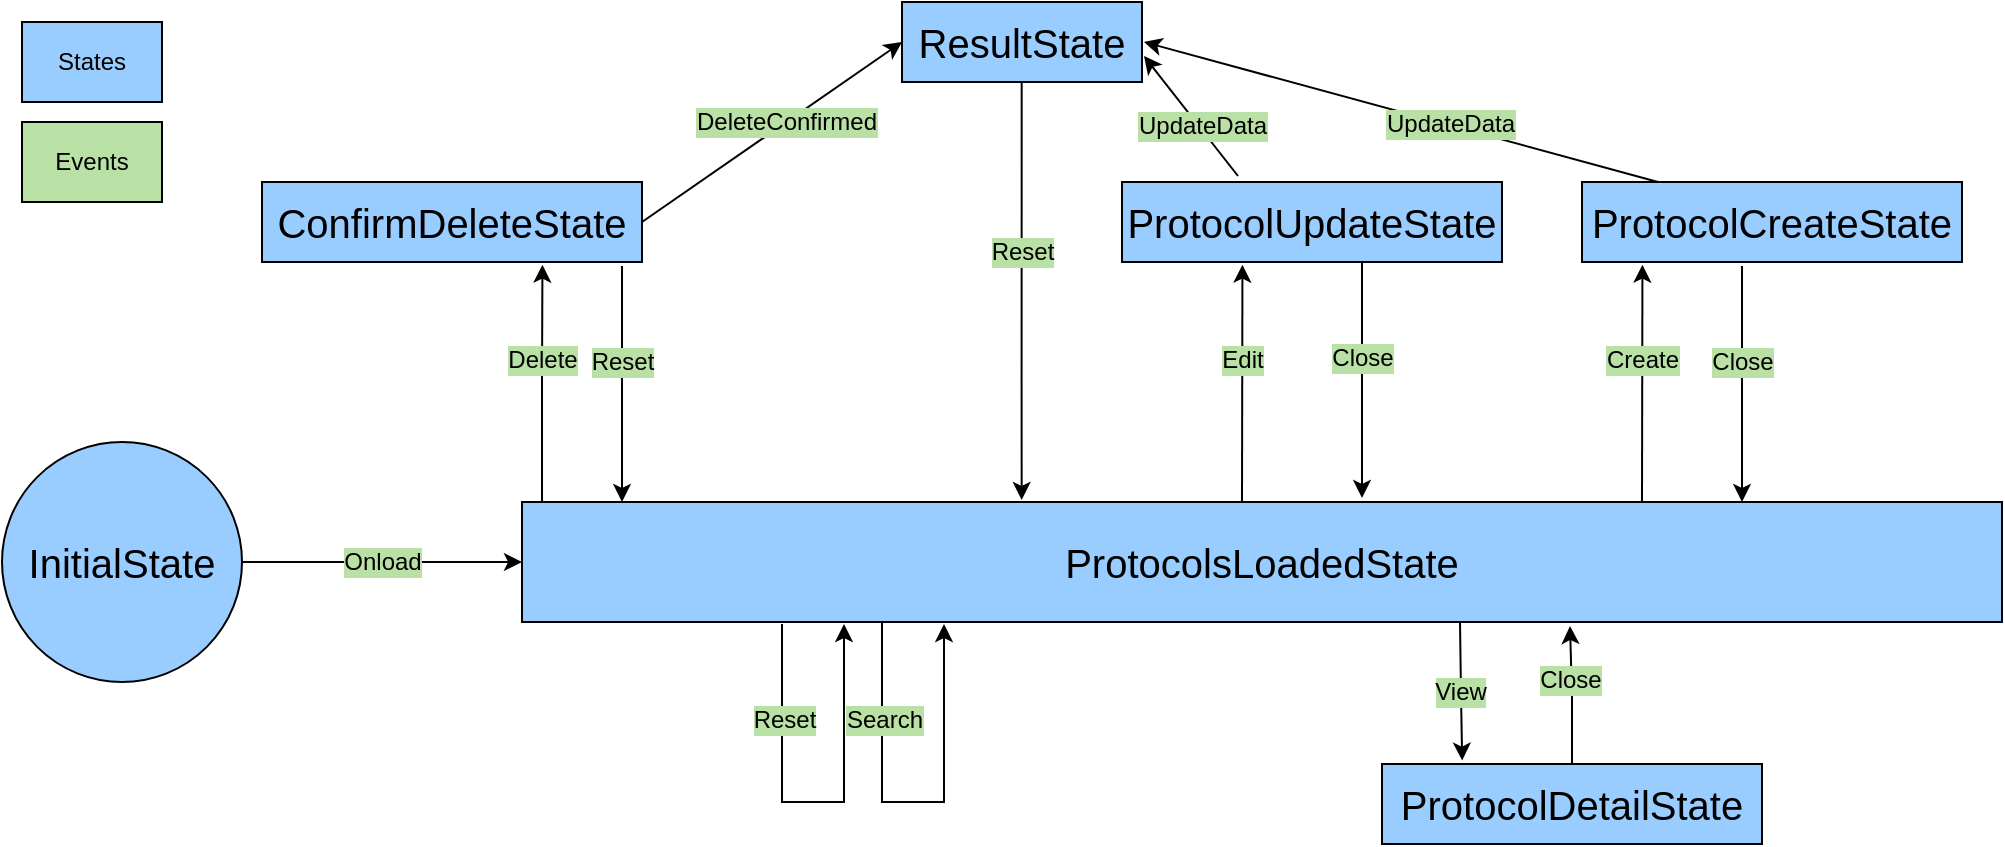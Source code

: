 <mxfile version="16.6.2" type="github">
  <diagram id="ynnjjBdjVaOxe4yOROdL" name="Page-1">
    <mxGraphModel dx="1185" dy="635" grid="1" gridSize="10" guides="1" tooltips="1" connect="1" arrows="1" fold="1" page="1" pageScale="1" pageWidth="1600" pageHeight="1200" background="#FFFFFF" math="0" shadow="0">
      <root>
        <mxCell id="0" />
        <mxCell id="1" parent="0" />
        <mxCell id="_Mzao8wCRnk8Jk_auGnn-3" value="Onload" style="edgeStyle=orthogonalEdgeStyle;rounded=0;orthogonalLoop=1;jettySize=auto;html=1;fontSize=12;exitX=1;exitY=0.5;exitDx=0;exitDy=0;entryX=0;entryY=0.5;entryDx=0;entryDy=0;labelBackgroundColor=#B9E0A5;" edge="1" parent="1" source="_Mzao8wCRnk8Jk_auGnn-1" target="_Mzao8wCRnk8Jk_auGnn-2">
          <mxGeometry relative="1" as="geometry">
            <mxPoint as="offset" />
          </mxGeometry>
        </mxCell>
        <mxCell id="_Mzao8wCRnk8Jk_auGnn-1" value="&lt;font style=&quot;font-size: 20px&quot;&gt;InitialState&lt;/font&gt;" style="ellipse;whiteSpace=wrap;html=1;fillColor=#99CCFF;" vertex="1" parent="1">
          <mxGeometry x="120" y="240" width="120" height="120" as="geometry" />
        </mxCell>
        <mxCell id="_Mzao8wCRnk8Jk_auGnn-4" value="" style="edgeStyle=orthogonalEdgeStyle;rounded=0;orthogonalLoop=1;jettySize=auto;html=1;fontSize=20;strokeColor=default;startFill=1;endFill=1;anchorPointDirection=1;bendable=1;movable=1;cloneable=1;deletable=1;" edge="1" parent="1">
          <mxGeometry relative="1" as="geometry">
            <mxPoint x="541" y="331" as="targetPoint" />
            <mxPoint x="510" y="331" as="sourcePoint" />
            <Array as="points">
              <mxPoint x="510" y="420" />
              <mxPoint x="541" y="420" />
            </Array>
          </mxGeometry>
        </mxCell>
        <mxCell id="_Mzao8wCRnk8Jk_auGnn-17" value="Reset" style="edgeLabel;html=1;align=center;verticalAlign=middle;resizable=0;points=[];fontSize=12;labelBackgroundColor=#B9E0A5;" vertex="1" connectable="0" parent="_Mzao8wCRnk8Jk_auGnn-4">
          <mxGeometry x="-0.644" y="1" relative="1" as="geometry">
            <mxPoint y="11" as="offset" />
          </mxGeometry>
        </mxCell>
        <mxCell id="_Mzao8wCRnk8Jk_auGnn-33" value="View" style="edgeStyle=orthogonalEdgeStyle;rounded=0;orthogonalLoop=1;jettySize=auto;html=1;fontSize=12;entryX=0.211;entryY=-0.043;entryDx=0;entryDy=0;entryPerimeter=0;labelBackgroundColor=#B9E0A5;" edge="1" parent="1" target="_Mzao8wCRnk8Jk_auGnn-32">
          <mxGeometry relative="1" as="geometry">
            <mxPoint x="849" y="330" as="sourcePoint" />
            <mxPoint x="850" y="401" as="targetPoint" />
          </mxGeometry>
        </mxCell>
        <mxCell id="_Mzao8wCRnk8Jk_auGnn-2" value="ProtocolsLoadedState" style="whiteSpace=wrap;html=1;fontSize=20;fillColor=#99CCFF;" vertex="1" parent="1">
          <mxGeometry x="380" y="270" width="740" height="60" as="geometry" />
        </mxCell>
        <mxCell id="_Mzao8wCRnk8Jk_auGnn-19" value="ConfirmDeleteState" style="rounded=0;whiteSpace=wrap;html=1;fontSize=20;fillColor=#99CCFF;" vertex="1" parent="1">
          <mxGeometry x="250" y="110" width="190" height="40" as="geometry" />
        </mxCell>
        <mxCell id="_Mzao8wCRnk8Jk_auGnn-21" value="" style="endArrow=classic;html=1;rounded=0;fontSize=20;entryX=0.738;entryY=1.033;entryDx=0;entryDy=0;entryPerimeter=0;labelBackgroundColor=#B9E0A5;" edge="1" parent="1" target="_Mzao8wCRnk8Jk_auGnn-19">
          <mxGeometry x="0.18" width="50" height="50" relative="1" as="geometry">
            <mxPoint x="390" y="270" as="sourcePoint" />
            <mxPoint x="390" y="170" as="targetPoint" />
            <Array as="points">
              <mxPoint x="390" y="210" />
            </Array>
            <mxPoint as="offset" />
          </mxGeometry>
        </mxCell>
        <mxCell id="_Mzao8wCRnk8Jk_auGnn-44" value="Delete" style="edgeLabel;html=1;align=center;verticalAlign=middle;resizable=0;points=[];fontSize=12;labelBackgroundColor=#B9E0A5;" vertex="1" connectable="0" parent="_Mzao8wCRnk8Jk_auGnn-21">
          <mxGeometry x="0.209" relative="1" as="geometry">
            <mxPoint as="offset" />
          </mxGeometry>
        </mxCell>
        <mxCell id="_Mzao8wCRnk8Jk_auGnn-27" value="" style="edgeStyle=orthogonalEdgeStyle;rounded=0;orthogonalLoop=1;jettySize=auto;html=1;fontSize=20;" edge="1" parent="1">
          <mxGeometry relative="1" as="geometry">
            <mxPoint x="591" y="331" as="targetPoint" />
            <mxPoint x="560" y="330" as="sourcePoint" />
            <Array as="points">
              <mxPoint x="560" y="420" />
              <mxPoint x="591" y="420" />
            </Array>
          </mxGeometry>
        </mxCell>
        <mxCell id="_Mzao8wCRnk8Jk_auGnn-28" value="Search" style="edgeLabel;html=1;align=center;verticalAlign=middle;resizable=0;points=[];fontSize=12;labelBackgroundColor=#B9E0A5;" vertex="1" connectable="0" parent="_Mzao8wCRnk8Jk_auGnn-27">
          <mxGeometry x="-0.644" y="1" relative="1" as="geometry">
            <mxPoint y="11" as="offset" />
          </mxGeometry>
        </mxCell>
        <mxCell id="_Mzao8wCRnk8Jk_auGnn-30" value="ResultState" style="rounded=0;whiteSpace=wrap;html=1;fontSize=20;fillColor=#99CCFF;" vertex="1" parent="1">
          <mxGeometry x="570" y="20" width="120" height="40" as="geometry" />
        </mxCell>
        <mxCell id="_Mzao8wCRnk8Jk_auGnn-35" style="edgeStyle=orthogonalEdgeStyle;rounded=0;orthogonalLoop=1;jettySize=auto;html=1;exitX=0.5;exitY=0;exitDx=0;exitDy=0;fontSize=12;" edge="1" parent="1" source="_Mzao8wCRnk8Jk_auGnn-32">
          <mxGeometry relative="1" as="geometry">
            <mxPoint x="904" y="332" as="targetPoint" />
          </mxGeometry>
        </mxCell>
        <mxCell id="_Mzao8wCRnk8Jk_auGnn-36" value="Close" style="edgeLabel;html=1;align=center;verticalAlign=middle;resizable=0;points=[];fontSize=12;labelBackgroundColor=#B9E0A5;" vertex="1" connectable="0" parent="_Mzao8wCRnk8Jk_auGnn-35">
          <mxGeometry x="0.238" y="1" relative="1" as="geometry">
            <mxPoint as="offset" />
          </mxGeometry>
        </mxCell>
        <mxCell id="_Mzao8wCRnk8Jk_auGnn-32" value="ProtocolDetailState" style="rounded=0;whiteSpace=wrap;html=1;fontSize=20;fillColor=#99CCFF;" vertex="1" parent="1">
          <mxGeometry x="810" y="401" width="190" height="40" as="geometry" />
        </mxCell>
        <mxCell id="_Mzao8wCRnk8Jk_auGnn-37" value="ProtocolUpdateState" style="rounded=0;whiteSpace=wrap;html=1;fontSize=20;fillColor=#99CCFF;" vertex="1" parent="1">
          <mxGeometry x="680" y="110" width="190" height="40" as="geometry" />
        </mxCell>
        <mxCell id="_Mzao8wCRnk8Jk_auGnn-43" value="Reset" style="edgeStyle=orthogonalEdgeStyle;rounded=0;orthogonalLoop=1;jettySize=auto;html=1;exitX=0.25;exitY=1;exitDx=0;exitDy=0;fontSize=12;labelBackgroundColor=#B9E0A5;" edge="1" parent="1">
          <mxGeometry x="-0.186" relative="1" as="geometry">
            <mxPoint x="430" y="152" as="sourcePoint" />
            <mxPoint x="430" y="270" as="targetPoint" />
            <Array as="points">
              <mxPoint x="430" y="212" />
              <mxPoint x="430" y="212" />
            </Array>
            <mxPoint as="offset" />
          </mxGeometry>
        </mxCell>
        <mxCell id="_Mzao8wCRnk8Jk_auGnn-45" value="Reset" style="edgeStyle=orthogonalEdgeStyle;rounded=0;orthogonalLoop=1;jettySize=auto;html=1;fontSize=12;labelBackgroundColor=#B9E0A5;" edge="1" parent="1">
          <mxGeometry x="-0.186" relative="1" as="geometry">
            <mxPoint x="629.84" y="60" as="sourcePoint" />
            <mxPoint x="629.84" y="269" as="targetPoint" />
            <Array as="points">
              <mxPoint x="629.84" y="211" />
              <mxPoint x="629.84" y="211" />
            </Array>
            <mxPoint as="offset" />
          </mxGeometry>
        </mxCell>
        <mxCell id="_Mzao8wCRnk8Jk_auGnn-46" value="" style="endArrow=classic;html=1;rounded=0;fontSize=20;exitX=0;exitY=0;exitDx=0;exitDy=0;entryX=0.738;entryY=1.033;entryDx=0;entryDy=0;entryPerimeter=0;" edge="1" parent="1">
          <mxGeometry x="0.18" width="50" height="50" relative="1" as="geometry">
            <mxPoint x="740.0" y="270" as="sourcePoint" />
            <mxPoint x="740.22" y="151.32" as="targetPoint" />
            <Array as="points" />
            <mxPoint as="offset" />
          </mxGeometry>
        </mxCell>
        <mxCell id="_Mzao8wCRnk8Jk_auGnn-47" value="Edit" style="edgeLabel;html=1;align=center;verticalAlign=middle;resizable=0;points=[];fontSize=12;labelBackgroundColor=#B9E0A5;" vertex="1" connectable="0" parent="_Mzao8wCRnk8Jk_auGnn-46">
          <mxGeometry x="0.209" relative="1" as="geometry">
            <mxPoint as="offset" />
          </mxGeometry>
        </mxCell>
        <mxCell id="_Mzao8wCRnk8Jk_auGnn-48" value="UpdateData" style="endArrow=classic;html=1;rounded=0;fontSize=12;strokeColor=default;labelBackgroundColor=#B9E0A5;" edge="1" parent="1">
          <mxGeometry x="-0.19" y="-1" relative="1" as="geometry">
            <mxPoint x="738" y="107" as="sourcePoint" />
            <mxPoint x="691" y="47" as="targetPoint" />
            <mxPoint as="offset" />
          </mxGeometry>
        </mxCell>
        <mxCell id="_Mzao8wCRnk8Jk_auGnn-50" value="" style="endArrow=classic;html=1;rounded=0;fontSize=12;strokeColor=default;entryX=0;entryY=0.5;entryDx=0;entryDy=0;labelBackgroundColor=#B9E0A5;" edge="1" parent="1" target="_Mzao8wCRnk8Jk_auGnn-30">
          <mxGeometry width="50" height="50" relative="1" as="geometry">
            <mxPoint x="440" y="130" as="sourcePoint" />
            <mxPoint x="490" y="80" as="targetPoint" />
          </mxGeometry>
        </mxCell>
        <mxCell id="_Mzao8wCRnk8Jk_auGnn-51" value="DeleteConfirmed" style="edgeLabel;html=1;align=center;verticalAlign=middle;resizable=0;points=[];fontSize=12;labelBackgroundColor=#B9E0A5;" vertex="1" connectable="0" parent="_Mzao8wCRnk8Jk_auGnn-50">
          <mxGeometry x="0.105" relative="1" as="geometry">
            <mxPoint as="offset" />
          </mxGeometry>
        </mxCell>
        <mxCell id="_Mzao8wCRnk8Jk_auGnn-53" value="Close" style="edgeStyle=orthogonalEdgeStyle;rounded=0;orthogonalLoop=1;jettySize=auto;html=1;exitX=0.25;exitY=1;exitDx=0;exitDy=0;fontSize=12;labelBackgroundColor=#B9E0A5;" edge="1" parent="1">
          <mxGeometry x="-0.186" relative="1" as="geometry">
            <mxPoint x="800" y="150" as="sourcePoint" />
            <mxPoint x="800" y="268" as="targetPoint" />
            <Array as="points">
              <mxPoint x="800" y="210" />
              <mxPoint x="800" y="210" />
            </Array>
            <mxPoint as="offset" />
          </mxGeometry>
        </mxCell>
        <mxCell id="_Mzao8wCRnk8Jk_auGnn-54" value="ProtocolCreateState" style="rounded=0;whiteSpace=wrap;html=1;fontSize=20;fillColor=#99CCFF;" vertex="1" parent="1">
          <mxGeometry x="910" y="110" width="190" height="40" as="geometry" />
        </mxCell>
        <mxCell id="_Mzao8wCRnk8Jk_auGnn-55" value="" style="endArrow=classic;html=1;rounded=0;fontSize=20;exitX=0;exitY=0;exitDx=0;exitDy=0;entryX=0.738;entryY=1.033;entryDx=0;entryDy=0;entryPerimeter=0;" edge="1" parent="1">
          <mxGeometry x="0.18" width="50" height="50" relative="1" as="geometry">
            <mxPoint x="940.0" y="270" as="sourcePoint" />
            <mxPoint x="940.22" y="151.32" as="targetPoint" />
            <Array as="points" />
            <mxPoint as="offset" />
          </mxGeometry>
        </mxCell>
        <mxCell id="_Mzao8wCRnk8Jk_auGnn-56" value="Create" style="edgeLabel;html=1;align=center;verticalAlign=middle;resizable=0;points=[];fontSize=12;labelBackgroundColor=#B9E0A5;" vertex="1" connectable="0" parent="_Mzao8wCRnk8Jk_auGnn-55">
          <mxGeometry x="0.209" relative="1" as="geometry">
            <mxPoint as="offset" />
          </mxGeometry>
        </mxCell>
        <mxCell id="_Mzao8wCRnk8Jk_auGnn-57" value="Close" style="edgeStyle=orthogonalEdgeStyle;rounded=0;orthogonalLoop=1;jettySize=auto;html=1;exitX=0.25;exitY=1;exitDx=0;exitDy=0;fontSize=12;labelBackgroundColor=#B9E0A5;" edge="1" parent="1">
          <mxGeometry x="-0.186" relative="1" as="geometry">
            <mxPoint x="990" y="152" as="sourcePoint" />
            <mxPoint x="990" y="270" as="targetPoint" />
            <Array as="points">
              <mxPoint x="990" y="212" />
              <mxPoint x="990" y="212" />
            </Array>
            <mxPoint as="offset" />
          </mxGeometry>
        </mxCell>
        <mxCell id="_Mzao8wCRnk8Jk_auGnn-58" value="UpdateData" style="endArrow=classic;html=1;rounded=0;fontSize=12;strokeColor=default;labelBackgroundColor=#B9E0A5;" edge="1" parent="1">
          <mxGeometry x="-0.19" y="-1" relative="1" as="geometry">
            <mxPoint x="948" y="110" as="sourcePoint" />
            <mxPoint x="691" y="40" as="targetPoint" />
            <mxPoint as="offset" />
          </mxGeometry>
        </mxCell>
        <mxCell id="_Mzao8wCRnk8Jk_auGnn-59" value="&lt;font&gt;States&lt;/font&gt;" style="rounded=0;whiteSpace=wrap;html=1;labelBackgroundColor=#99CCFF;fontSize=12;fontColor=#000000;fillColor=#99CCFF;" vertex="1" parent="1">
          <mxGeometry x="130" y="30" width="70" height="40" as="geometry" />
        </mxCell>
        <mxCell id="_Mzao8wCRnk8Jk_auGnn-60" value="Events" style="rounded=0;whiteSpace=wrap;html=1;labelBackgroundColor=#B9E0A5;fontSize=12;fontColor=#000000;fillColor=#B9E0A5;" vertex="1" parent="1">
          <mxGeometry x="130" y="80" width="70" height="40" as="geometry" />
        </mxCell>
      </root>
    </mxGraphModel>
  </diagram>
</mxfile>
